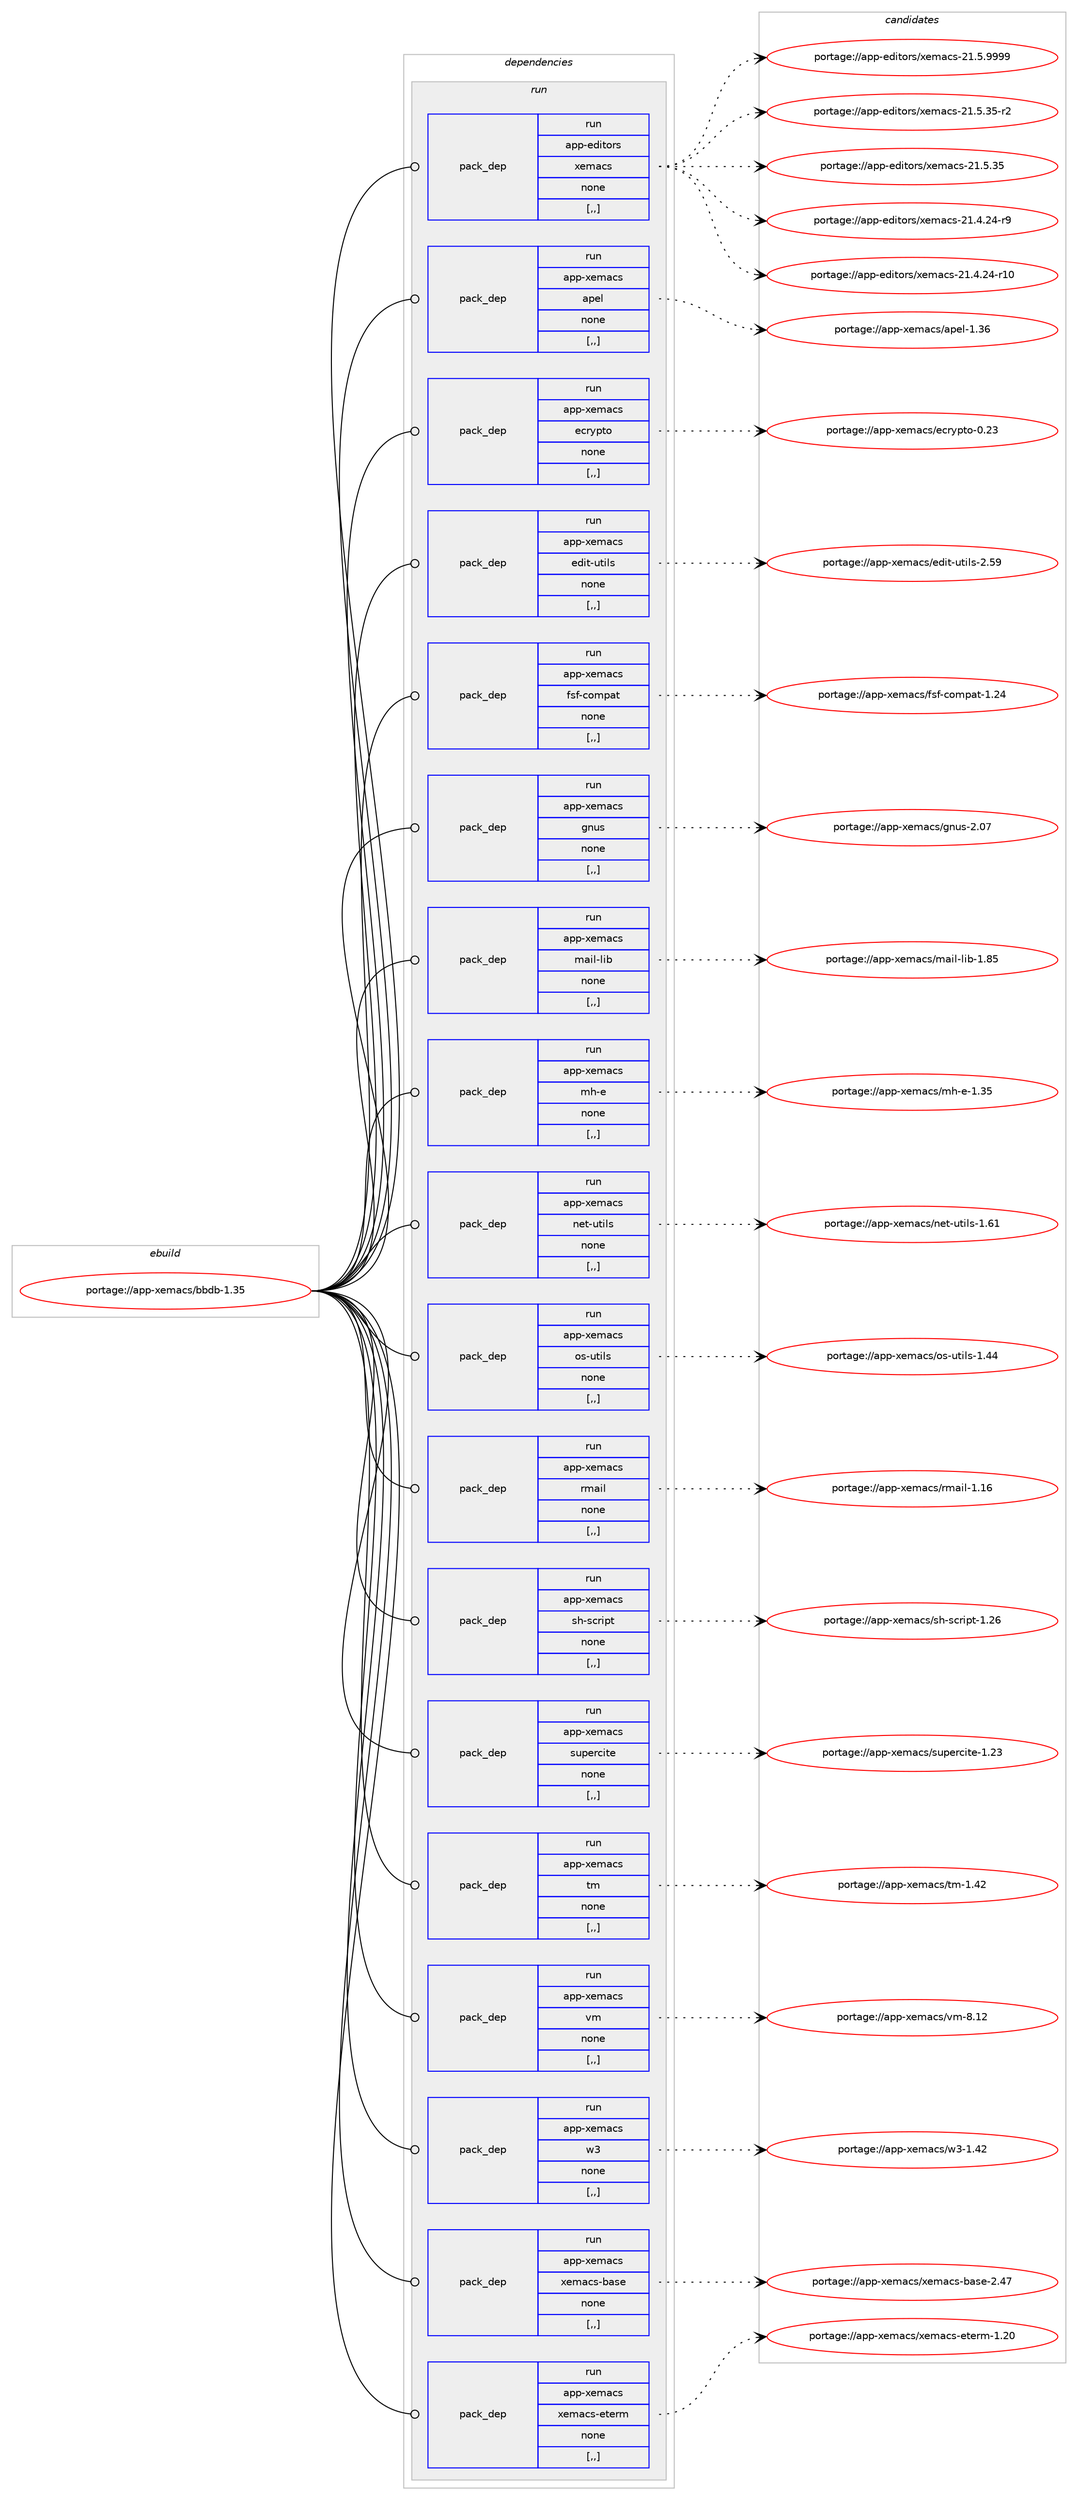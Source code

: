 digraph prolog {

# *************
# Graph options
# *************

newrank=true;
concentrate=true;
compound=true;
graph [rankdir=LR,fontname=Helvetica,fontsize=10,ranksep=1.5];#, ranksep=2.5, nodesep=0.2];
edge  [arrowhead=vee];
node  [fontname=Helvetica,fontsize=10];

# **********
# The ebuild
# **********

subgraph cluster_leftcol {
color=gray;
label=<<i>ebuild</i>>;
id [label="portage://app-xemacs/bbdb-1.35", color=red, width=4, href="../app-xemacs/bbdb-1.35.svg"];
}

# ****************
# The dependencies
# ****************

subgraph cluster_midcol {
color=gray;
label=<<i>dependencies</i>>;
subgraph cluster_compile {
fillcolor="#eeeeee";
style=filled;
label=<<i>compile</i>>;
}
subgraph cluster_compileandrun {
fillcolor="#eeeeee";
style=filled;
label=<<i>compile and run</i>>;
}
subgraph cluster_run {
fillcolor="#eeeeee";
style=filled;
label=<<i>run</i>>;
subgraph pack45497 {
dependency62877 [label=<<TABLE BORDER="0" CELLBORDER="1" CELLSPACING="0" CELLPADDING="4" WIDTH="220"><TR><TD ROWSPAN="6" CELLPADDING="30">pack_dep</TD></TR><TR><TD WIDTH="110">run</TD></TR><TR><TD>app-editors</TD></TR><TR><TD>xemacs</TD></TR><TR><TD>none</TD></TR><TR><TD>[,,]</TD></TR></TABLE>>, shape=none, color=blue];
}
id:e -> dependency62877:w [weight=20,style="solid",arrowhead="odot"];
subgraph pack45498 {
dependency62878 [label=<<TABLE BORDER="0" CELLBORDER="1" CELLSPACING="0" CELLPADDING="4" WIDTH="220"><TR><TD ROWSPAN="6" CELLPADDING="30">pack_dep</TD></TR><TR><TD WIDTH="110">run</TD></TR><TR><TD>app-xemacs</TD></TR><TR><TD>apel</TD></TR><TR><TD>none</TD></TR><TR><TD>[,,]</TD></TR></TABLE>>, shape=none, color=blue];
}
id:e -> dependency62878:w [weight=20,style="solid",arrowhead="odot"];
subgraph pack45499 {
dependency62879 [label=<<TABLE BORDER="0" CELLBORDER="1" CELLSPACING="0" CELLPADDING="4" WIDTH="220"><TR><TD ROWSPAN="6" CELLPADDING="30">pack_dep</TD></TR><TR><TD WIDTH="110">run</TD></TR><TR><TD>app-xemacs</TD></TR><TR><TD>ecrypto</TD></TR><TR><TD>none</TD></TR><TR><TD>[,,]</TD></TR></TABLE>>, shape=none, color=blue];
}
id:e -> dependency62879:w [weight=20,style="solid",arrowhead="odot"];
subgraph pack45500 {
dependency62880 [label=<<TABLE BORDER="0" CELLBORDER="1" CELLSPACING="0" CELLPADDING="4" WIDTH="220"><TR><TD ROWSPAN="6" CELLPADDING="30">pack_dep</TD></TR><TR><TD WIDTH="110">run</TD></TR><TR><TD>app-xemacs</TD></TR><TR><TD>edit-utils</TD></TR><TR><TD>none</TD></TR><TR><TD>[,,]</TD></TR></TABLE>>, shape=none, color=blue];
}
id:e -> dependency62880:w [weight=20,style="solid",arrowhead="odot"];
subgraph pack45501 {
dependency62881 [label=<<TABLE BORDER="0" CELLBORDER="1" CELLSPACING="0" CELLPADDING="4" WIDTH="220"><TR><TD ROWSPAN="6" CELLPADDING="30">pack_dep</TD></TR><TR><TD WIDTH="110">run</TD></TR><TR><TD>app-xemacs</TD></TR><TR><TD>fsf-compat</TD></TR><TR><TD>none</TD></TR><TR><TD>[,,]</TD></TR></TABLE>>, shape=none, color=blue];
}
id:e -> dependency62881:w [weight=20,style="solid",arrowhead="odot"];
subgraph pack45502 {
dependency62882 [label=<<TABLE BORDER="0" CELLBORDER="1" CELLSPACING="0" CELLPADDING="4" WIDTH="220"><TR><TD ROWSPAN="6" CELLPADDING="30">pack_dep</TD></TR><TR><TD WIDTH="110">run</TD></TR><TR><TD>app-xemacs</TD></TR><TR><TD>gnus</TD></TR><TR><TD>none</TD></TR><TR><TD>[,,]</TD></TR></TABLE>>, shape=none, color=blue];
}
id:e -> dependency62882:w [weight=20,style="solid",arrowhead="odot"];
subgraph pack45503 {
dependency62883 [label=<<TABLE BORDER="0" CELLBORDER="1" CELLSPACING="0" CELLPADDING="4" WIDTH="220"><TR><TD ROWSPAN="6" CELLPADDING="30">pack_dep</TD></TR><TR><TD WIDTH="110">run</TD></TR><TR><TD>app-xemacs</TD></TR><TR><TD>mail-lib</TD></TR><TR><TD>none</TD></TR><TR><TD>[,,]</TD></TR></TABLE>>, shape=none, color=blue];
}
id:e -> dependency62883:w [weight=20,style="solid",arrowhead="odot"];
subgraph pack45504 {
dependency62884 [label=<<TABLE BORDER="0" CELLBORDER="1" CELLSPACING="0" CELLPADDING="4" WIDTH="220"><TR><TD ROWSPAN="6" CELLPADDING="30">pack_dep</TD></TR><TR><TD WIDTH="110">run</TD></TR><TR><TD>app-xemacs</TD></TR><TR><TD>mh-e</TD></TR><TR><TD>none</TD></TR><TR><TD>[,,]</TD></TR></TABLE>>, shape=none, color=blue];
}
id:e -> dependency62884:w [weight=20,style="solid",arrowhead="odot"];
subgraph pack45505 {
dependency62885 [label=<<TABLE BORDER="0" CELLBORDER="1" CELLSPACING="0" CELLPADDING="4" WIDTH="220"><TR><TD ROWSPAN="6" CELLPADDING="30">pack_dep</TD></TR><TR><TD WIDTH="110">run</TD></TR><TR><TD>app-xemacs</TD></TR><TR><TD>net-utils</TD></TR><TR><TD>none</TD></TR><TR><TD>[,,]</TD></TR></TABLE>>, shape=none, color=blue];
}
id:e -> dependency62885:w [weight=20,style="solid",arrowhead="odot"];
subgraph pack45506 {
dependency62886 [label=<<TABLE BORDER="0" CELLBORDER="1" CELLSPACING="0" CELLPADDING="4" WIDTH="220"><TR><TD ROWSPAN="6" CELLPADDING="30">pack_dep</TD></TR><TR><TD WIDTH="110">run</TD></TR><TR><TD>app-xemacs</TD></TR><TR><TD>os-utils</TD></TR><TR><TD>none</TD></TR><TR><TD>[,,]</TD></TR></TABLE>>, shape=none, color=blue];
}
id:e -> dependency62886:w [weight=20,style="solid",arrowhead="odot"];
subgraph pack45507 {
dependency62887 [label=<<TABLE BORDER="0" CELLBORDER="1" CELLSPACING="0" CELLPADDING="4" WIDTH="220"><TR><TD ROWSPAN="6" CELLPADDING="30">pack_dep</TD></TR><TR><TD WIDTH="110">run</TD></TR><TR><TD>app-xemacs</TD></TR><TR><TD>rmail</TD></TR><TR><TD>none</TD></TR><TR><TD>[,,]</TD></TR></TABLE>>, shape=none, color=blue];
}
id:e -> dependency62887:w [weight=20,style="solid",arrowhead="odot"];
subgraph pack45508 {
dependency62888 [label=<<TABLE BORDER="0" CELLBORDER="1" CELLSPACING="0" CELLPADDING="4" WIDTH="220"><TR><TD ROWSPAN="6" CELLPADDING="30">pack_dep</TD></TR><TR><TD WIDTH="110">run</TD></TR><TR><TD>app-xemacs</TD></TR><TR><TD>sh-script</TD></TR><TR><TD>none</TD></TR><TR><TD>[,,]</TD></TR></TABLE>>, shape=none, color=blue];
}
id:e -> dependency62888:w [weight=20,style="solid",arrowhead="odot"];
subgraph pack45509 {
dependency62889 [label=<<TABLE BORDER="0" CELLBORDER="1" CELLSPACING="0" CELLPADDING="4" WIDTH="220"><TR><TD ROWSPAN="6" CELLPADDING="30">pack_dep</TD></TR><TR><TD WIDTH="110">run</TD></TR><TR><TD>app-xemacs</TD></TR><TR><TD>supercite</TD></TR><TR><TD>none</TD></TR><TR><TD>[,,]</TD></TR></TABLE>>, shape=none, color=blue];
}
id:e -> dependency62889:w [weight=20,style="solid",arrowhead="odot"];
subgraph pack45510 {
dependency62890 [label=<<TABLE BORDER="0" CELLBORDER="1" CELLSPACING="0" CELLPADDING="4" WIDTH="220"><TR><TD ROWSPAN="6" CELLPADDING="30">pack_dep</TD></TR><TR><TD WIDTH="110">run</TD></TR><TR><TD>app-xemacs</TD></TR><TR><TD>tm</TD></TR><TR><TD>none</TD></TR><TR><TD>[,,]</TD></TR></TABLE>>, shape=none, color=blue];
}
id:e -> dependency62890:w [weight=20,style="solid",arrowhead="odot"];
subgraph pack45511 {
dependency62891 [label=<<TABLE BORDER="0" CELLBORDER="1" CELLSPACING="0" CELLPADDING="4" WIDTH="220"><TR><TD ROWSPAN="6" CELLPADDING="30">pack_dep</TD></TR><TR><TD WIDTH="110">run</TD></TR><TR><TD>app-xemacs</TD></TR><TR><TD>vm</TD></TR><TR><TD>none</TD></TR><TR><TD>[,,]</TD></TR></TABLE>>, shape=none, color=blue];
}
id:e -> dependency62891:w [weight=20,style="solid",arrowhead="odot"];
subgraph pack45512 {
dependency62892 [label=<<TABLE BORDER="0" CELLBORDER="1" CELLSPACING="0" CELLPADDING="4" WIDTH="220"><TR><TD ROWSPAN="6" CELLPADDING="30">pack_dep</TD></TR><TR><TD WIDTH="110">run</TD></TR><TR><TD>app-xemacs</TD></TR><TR><TD>w3</TD></TR><TR><TD>none</TD></TR><TR><TD>[,,]</TD></TR></TABLE>>, shape=none, color=blue];
}
id:e -> dependency62892:w [weight=20,style="solid",arrowhead="odot"];
subgraph pack45513 {
dependency62893 [label=<<TABLE BORDER="0" CELLBORDER="1" CELLSPACING="0" CELLPADDING="4" WIDTH="220"><TR><TD ROWSPAN="6" CELLPADDING="30">pack_dep</TD></TR><TR><TD WIDTH="110">run</TD></TR><TR><TD>app-xemacs</TD></TR><TR><TD>xemacs-base</TD></TR><TR><TD>none</TD></TR><TR><TD>[,,]</TD></TR></TABLE>>, shape=none, color=blue];
}
id:e -> dependency62893:w [weight=20,style="solid",arrowhead="odot"];
subgraph pack45514 {
dependency62894 [label=<<TABLE BORDER="0" CELLBORDER="1" CELLSPACING="0" CELLPADDING="4" WIDTH="220"><TR><TD ROWSPAN="6" CELLPADDING="30">pack_dep</TD></TR><TR><TD WIDTH="110">run</TD></TR><TR><TD>app-xemacs</TD></TR><TR><TD>xemacs-eterm</TD></TR><TR><TD>none</TD></TR><TR><TD>[,,]</TD></TR></TABLE>>, shape=none, color=blue];
}
id:e -> dependency62894:w [weight=20,style="solid",arrowhead="odot"];
}
}

# **************
# The candidates
# **************

subgraph cluster_choices {
rank=same;
color=gray;
label=<<i>candidates</i>>;

subgraph choice45497 {
color=black;
nodesep=1;
choice971121124510110010511611111411547120101109979911545504946534657575757 [label="portage://app-editors/xemacs-21.5.9999", color=red, width=4,href="../app-editors/xemacs-21.5.9999.svg"];
choice971121124510110010511611111411547120101109979911545504946534651534511450 [label="portage://app-editors/xemacs-21.5.35-r2", color=red, width=4,href="../app-editors/xemacs-21.5.35-r2.svg"];
choice97112112451011001051161111141154712010110997991154550494653465153 [label="portage://app-editors/xemacs-21.5.35", color=red, width=4,href="../app-editors/xemacs-21.5.35.svg"];
choice971121124510110010511611111411547120101109979911545504946524650524511457 [label="portage://app-editors/xemacs-21.4.24-r9", color=red, width=4,href="../app-editors/xemacs-21.4.24-r9.svg"];
choice97112112451011001051161111141154712010110997991154550494652465052451144948 [label="portage://app-editors/xemacs-21.4.24-r10", color=red, width=4,href="../app-editors/xemacs-21.4.24-r10.svg"];
dependency62877:e -> choice971121124510110010511611111411547120101109979911545504946534657575757:w [style=dotted,weight="100"];
dependency62877:e -> choice971121124510110010511611111411547120101109979911545504946534651534511450:w [style=dotted,weight="100"];
dependency62877:e -> choice97112112451011001051161111141154712010110997991154550494653465153:w [style=dotted,weight="100"];
dependency62877:e -> choice971121124510110010511611111411547120101109979911545504946524650524511457:w [style=dotted,weight="100"];
dependency62877:e -> choice97112112451011001051161111141154712010110997991154550494652465052451144948:w [style=dotted,weight="100"];
}
subgraph choice45498 {
color=black;
nodesep=1;
choice9711211245120101109979911547971121011084549465154 [label="portage://app-xemacs/apel-1.36", color=red, width=4,href="../app-xemacs/apel-1.36.svg"];
dependency62878:e -> choice9711211245120101109979911547971121011084549465154:w [style=dotted,weight="100"];
}
subgraph choice45499 {
color=black;
nodesep=1;
choice9711211245120101109979911547101991141211121161114548465051 [label="portage://app-xemacs/ecrypto-0.23", color=red, width=4,href="../app-xemacs/ecrypto-0.23.svg"];
dependency62879:e -> choice9711211245120101109979911547101991141211121161114548465051:w [style=dotted,weight="100"];
}
subgraph choice45500 {
color=black;
nodesep=1;
choice9711211245120101109979911547101100105116451171161051081154550465357 [label="portage://app-xemacs/edit-utils-2.59", color=red, width=4,href="../app-xemacs/edit-utils-2.59.svg"];
dependency62880:e -> choice9711211245120101109979911547101100105116451171161051081154550465357:w [style=dotted,weight="100"];
}
subgraph choice45501 {
color=black;
nodesep=1;
choice97112112451201011099799115471021151024599111109112971164549465052 [label="portage://app-xemacs/fsf-compat-1.24", color=red, width=4,href="../app-xemacs/fsf-compat-1.24.svg"];
dependency62881:e -> choice97112112451201011099799115471021151024599111109112971164549465052:w [style=dotted,weight="100"];
}
subgraph choice45502 {
color=black;
nodesep=1;
choice97112112451201011099799115471031101171154550464855 [label="portage://app-xemacs/gnus-2.07", color=red, width=4,href="../app-xemacs/gnus-2.07.svg"];
dependency62882:e -> choice97112112451201011099799115471031101171154550464855:w [style=dotted,weight="100"];
}
subgraph choice45503 {
color=black;
nodesep=1;
choice97112112451201011099799115471099710510845108105984549465653 [label="portage://app-xemacs/mail-lib-1.85", color=red, width=4,href="../app-xemacs/mail-lib-1.85.svg"];
dependency62883:e -> choice97112112451201011099799115471099710510845108105984549465653:w [style=dotted,weight="100"];
}
subgraph choice45504 {
color=black;
nodesep=1;
choice9711211245120101109979911547109104451014549465153 [label="portage://app-xemacs/mh-e-1.35", color=red, width=4,href="../app-xemacs/mh-e-1.35.svg"];
dependency62884:e -> choice9711211245120101109979911547109104451014549465153:w [style=dotted,weight="100"];
}
subgraph choice45505 {
color=black;
nodesep=1;
choice9711211245120101109979911547110101116451171161051081154549465449 [label="portage://app-xemacs/net-utils-1.61", color=red, width=4,href="../app-xemacs/net-utils-1.61.svg"];
dependency62885:e -> choice9711211245120101109979911547110101116451171161051081154549465449:w [style=dotted,weight="100"];
}
subgraph choice45506 {
color=black;
nodesep=1;
choice9711211245120101109979911547111115451171161051081154549465252 [label="portage://app-xemacs/os-utils-1.44", color=red, width=4,href="../app-xemacs/os-utils-1.44.svg"];
dependency62886:e -> choice9711211245120101109979911547111115451171161051081154549465252:w [style=dotted,weight="100"];
}
subgraph choice45507 {
color=black;
nodesep=1;
choice9711211245120101109979911547114109971051084549464954 [label="portage://app-xemacs/rmail-1.16", color=red, width=4,href="../app-xemacs/rmail-1.16.svg"];
dependency62887:e -> choice9711211245120101109979911547114109971051084549464954:w [style=dotted,weight="100"];
}
subgraph choice45508 {
color=black;
nodesep=1;
choice971121124512010110997991154711510445115991141051121164549465054 [label="portage://app-xemacs/sh-script-1.26", color=red, width=4,href="../app-xemacs/sh-script-1.26.svg"];
dependency62888:e -> choice971121124512010110997991154711510445115991141051121164549465054:w [style=dotted,weight="100"];
}
subgraph choice45509 {
color=black;
nodesep=1;
choice9711211245120101109979911547115117112101114991051161014549465051 [label="portage://app-xemacs/supercite-1.23", color=red, width=4,href="../app-xemacs/supercite-1.23.svg"];
dependency62889:e -> choice9711211245120101109979911547115117112101114991051161014549465051:w [style=dotted,weight="100"];
}
subgraph choice45510 {
color=black;
nodesep=1;
choice97112112451201011099799115471161094549465250 [label="portage://app-xemacs/tm-1.42", color=red, width=4,href="../app-xemacs/tm-1.42.svg"];
dependency62890:e -> choice97112112451201011099799115471161094549465250:w [style=dotted,weight="100"];
}
subgraph choice45511 {
color=black;
nodesep=1;
choice97112112451201011099799115471181094556464950 [label="portage://app-xemacs/vm-8.12", color=red, width=4,href="../app-xemacs/vm-8.12.svg"];
dependency62891:e -> choice97112112451201011099799115471181094556464950:w [style=dotted,weight="100"];
}
subgraph choice45512 {
color=black;
nodesep=1;
choice9711211245120101109979911547119514549465250 [label="portage://app-xemacs/w3-1.42", color=red, width=4,href="../app-xemacs/w3-1.42.svg"];
dependency62892:e -> choice9711211245120101109979911547119514549465250:w [style=dotted,weight="100"];
}
subgraph choice45513 {
color=black;
nodesep=1;
choice971121124512010110997991154712010110997991154598971151014550465255 [label="portage://app-xemacs/xemacs-base-2.47", color=red, width=4,href="../app-xemacs/xemacs-base-2.47.svg"];
dependency62893:e -> choice971121124512010110997991154712010110997991154598971151014550465255:w [style=dotted,weight="100"];
}
subgraph choice45514 {
color=black;
nodesep=1;
choice97112112451201011099799115471201011099799115451011161011141094549465048 [label="portage://app-xemacs/xemacs-eterm-1.20", color=red, width=4,href="../app-xemacs/xemacs-eterm-1.20.svg"];
dependency62894:e -> choice97112112451201011099799115471201011099799115451011161011141094549465048:w [style=dotted,weight="100"];
}
}

}

